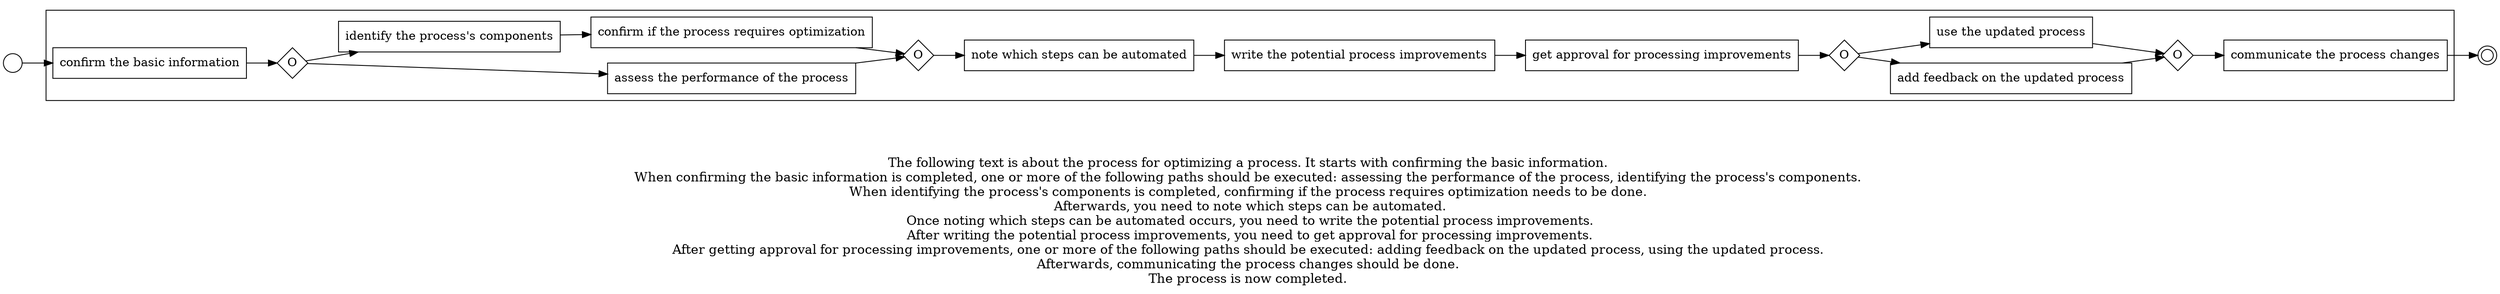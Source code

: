 digraph process_for_optimizing_a_process_13 {
	graph [rankdir=LR]
	START_NODE [label="" shape=circle width=0.3]
	subgraph CLUSTER_0 {
		"confirm the basic information" [shape=box]
		"OR_SPLIT--2. Identifying the process_40EQ" [label=O fixedsize=true shape=diamond width=0.5]
		"confirm the basic information" -> "OR_SPLIT--2. Identifying the process_40EQ"
		"assess the performance of the process" [shape=box]
		"OR_SPLIT--2. Identifying the process_40EQ" -> "assess the performance of the process"
		"identify the process's components" [shape=box]
		"OR_SPLIT--2. Identifying the process_40EQ" -> "identify the process's components"
		"confirm if the process requires optimization" [shape=box]
		"identify the process's components" -> "confirm if the process requires optimization"
		"OR_JOIN--2. Identifying the process_40EQ" [label=O fixedsize=true shape=diamond width=0.5]
		"assess the performance of the process" -> "OR_JOIN--2. Identifying the process_40EQ"
		"confirm if the process requires optimization" -> "OR_JOIN--2. Identifying the process_40EQ"
		"note which steps can be automated" [shape=box]
		"OR_JOIN--2. Identifying the process_40EQ" -> "note which steps can be automated"
		"write the potential process improvements" [shape=box]
		"note which steps can be automated" -> "write the potential process improvements"
		"get approval for processing improvements" [shape=box]
		"write the potential process improvements" -> "get approval for processing improvements"
		"OR_SPLIT--6. Testing the process improvements_BRUS" [label=O fixedsize=true shape=diamond width=0.5]
		"get approval for processing improvements" -> "OR_SPLIT--6. Testing the process improvements_BRUS"
		"add feedback on the updated process" [shape=box]
		"OR_SPLIT--6. Testing the process improvements_BRUS" -> "add feedback on the updated process"
		"use the updated process" [shape=box]
		"OR_SPLIT--6. Testing the process improvements_BRUS" -> "use the updated process"
		"OR_JOIN--6. Testing the process improvements_BRUS" [label=O fixedsize=true shape=diamond width=0.5]
		"add feedback on the updated process" -> "OR_JOIN--6. Testing the process improvements_BRUS"
		"use the updated process" -> "OR_JOIN--6. Testing the process improvements_BRUS"
		"communicate the process changes" [shape=box]
		"OR_JOIN--6. Testing the process improvements_BRUS" -> "communicate the process changes"
	}
	START_NODE -> "confirm the basic information"
	END_NODE [label="" shape=doublecircle width=0.2]
	"communicate the process changes" -> END_NODE
	fontsize=15 label="\n\n
The following text is about the process for optimizing a process. It starts with confirming the basic information. 
When confirming the basic information is completed, one or more of the following paths should be executed: assessing the performance of the process, identifying the process's components. 
When identifying the process's components is completed, confirming if the process requires optimization needs to be done. 
Afterwards, you need to note which steps can be automated.
Once noting which steps can be automated occurs, you need to write the potential process improvements.
After writing the potential process improvements, you need to get approval for processing improvements.
After getting approval for processing improvements, one or more of the following paths should be executed: adding feedback on the updated process, using the updated process. 
Afterwards, communicating the process changes should be done. 
The process is now completed. 
"
}
